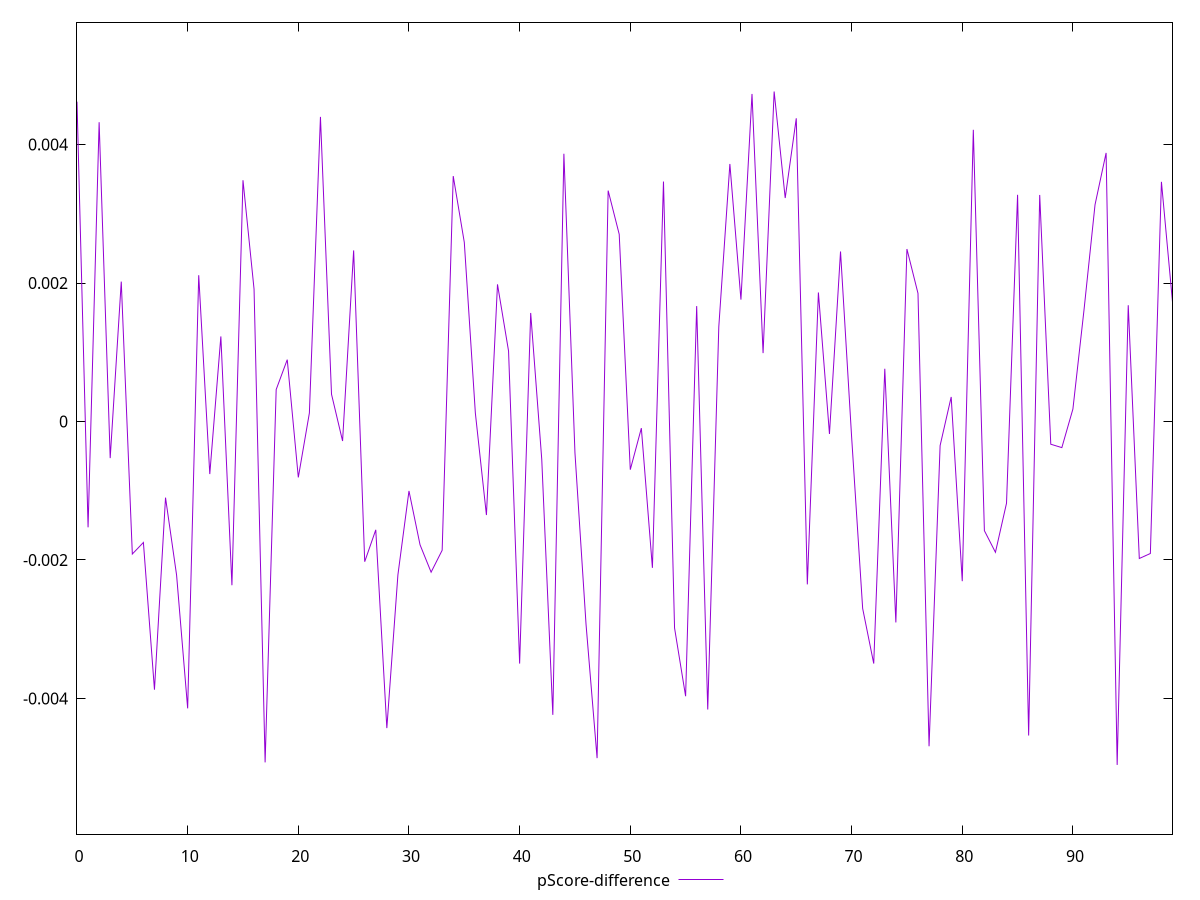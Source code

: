 reset

$pScoreDifference <<EOF
0 0.004618986350035215
1 -0.001529220155565808
2 0.004322612498288025
3 -0.0005290904130062501
4 0.00202047995500243
5 -0.0019142741274831288
6 -0.0017475870110602587
7 -0.003874022798931287
8 -0.001100085491600955
9 -0.0022197126996354455
10 -0.004144033222930221
11 0.0021126797490598204
12 -0.000759623517607888
13 0.0012286819368817203
14 -0.002365176145024517
15 0.0034846163764435806
16 0.0019110142041141864
17 -0.00492378922687077
18 0.00046130918144665634
19 0.0008929427347288028
20 -0.0008078491509498353
21 0.0001224070211439665
22 0.004399163169311798
23 0.00039341510718125805
24 -0.00028209034286341694
25 0.002470700416617483
26 -0.0020254429538104912
27 -0.0015650625994231976
28 -0.004429086949282207
29 -0.0022155669530144195
30 -0.001003586951800764
31 -0.001781219373322776
32 -0.0021769174008061665
33 -0.0018599664392256465
34 0.003544662411791112
35 0.002587381383521603
36 0.00012067692908981908
37 -0.001351585028922908
38 0.001980579884250183
39 0.0010167158139421373
40 -0.00349681496054699
41 0.0015673603341839343
42 -0.0005478682132936327
43 -0.004237916229049787
44 0.003866917337779524
45 -0.0004518817886650095
46 -0.0029278169553757782
47 -0.004862844152436874
48 0.003334651377433634
49 0.0027038322483654564
50 -0.0006962722878195438
51 -0.00009619603297350565
52 -0.0021145135654677683
53 0.0034659280430632544
54 -0.002982577875523834
55 -0.003968520238933876
56 0.0016670460445906699
57 -0.004160917403109865
58 0.001368900744914081
59 0.003719231311625562
60 0.0017599109700165844
61 0.004730475730036265
62 0.0009870058199458742
63 0.0047658516578349686
64 0.003227664196386093
65 0.004379111387866369
66 -0.0023534156452222343
67 0.0018630026555405688
68 -0.00018010405452267841
69 0.002455311670896132
70 -0.00021761446615492508
71 -0.002701227336164458
72 -0.0034965128042802884
73 0.000761943158078815
74 -0.0029030766751290127
75 0.0024907076602105893
76 0.0018504451113102172
77 -0.004691583381784298
78 -0.0003479532397850371
79 0.00035430070612629816
80 -0.0023067532057376994
81 0.004213299036150808
82 -0.0015771423303256316
83 -0.0018896111882405475
84 -0.0011809090475145
85 0.003274364124341747
86 -0.004536628574343782
87 0.003271969338530578
88 -0.00032847983592461383
89 -0.00037756098820118655
90 0.0001797637425570292
91 0.0016055836676874546
92 0.0031313077694892777
93 0.003879181069210702
94 -0.004960479812150809
95 0.0016788779400191967
96 -0.0019791335761946416
97 -0.0019067002138720146
98 0.00346132147548478
99 0.0017265547501538192
EOF

set key outside below
set xrange [0:99]
set yrange [-0.005960479812150809:0.005765851657834969]
set trange [-0.005960479812150809:0.005765851657834969]
set terminal svg size 640, 500 enhanced background rgb 'white'
set output "report_00015_2021-02-09T16-11-33.973Z/mainthread-work-breakdown/samples/pages/pScore-difference/values.svg"

plot $pScoreDifference title "pScore-difference" with line

reset
